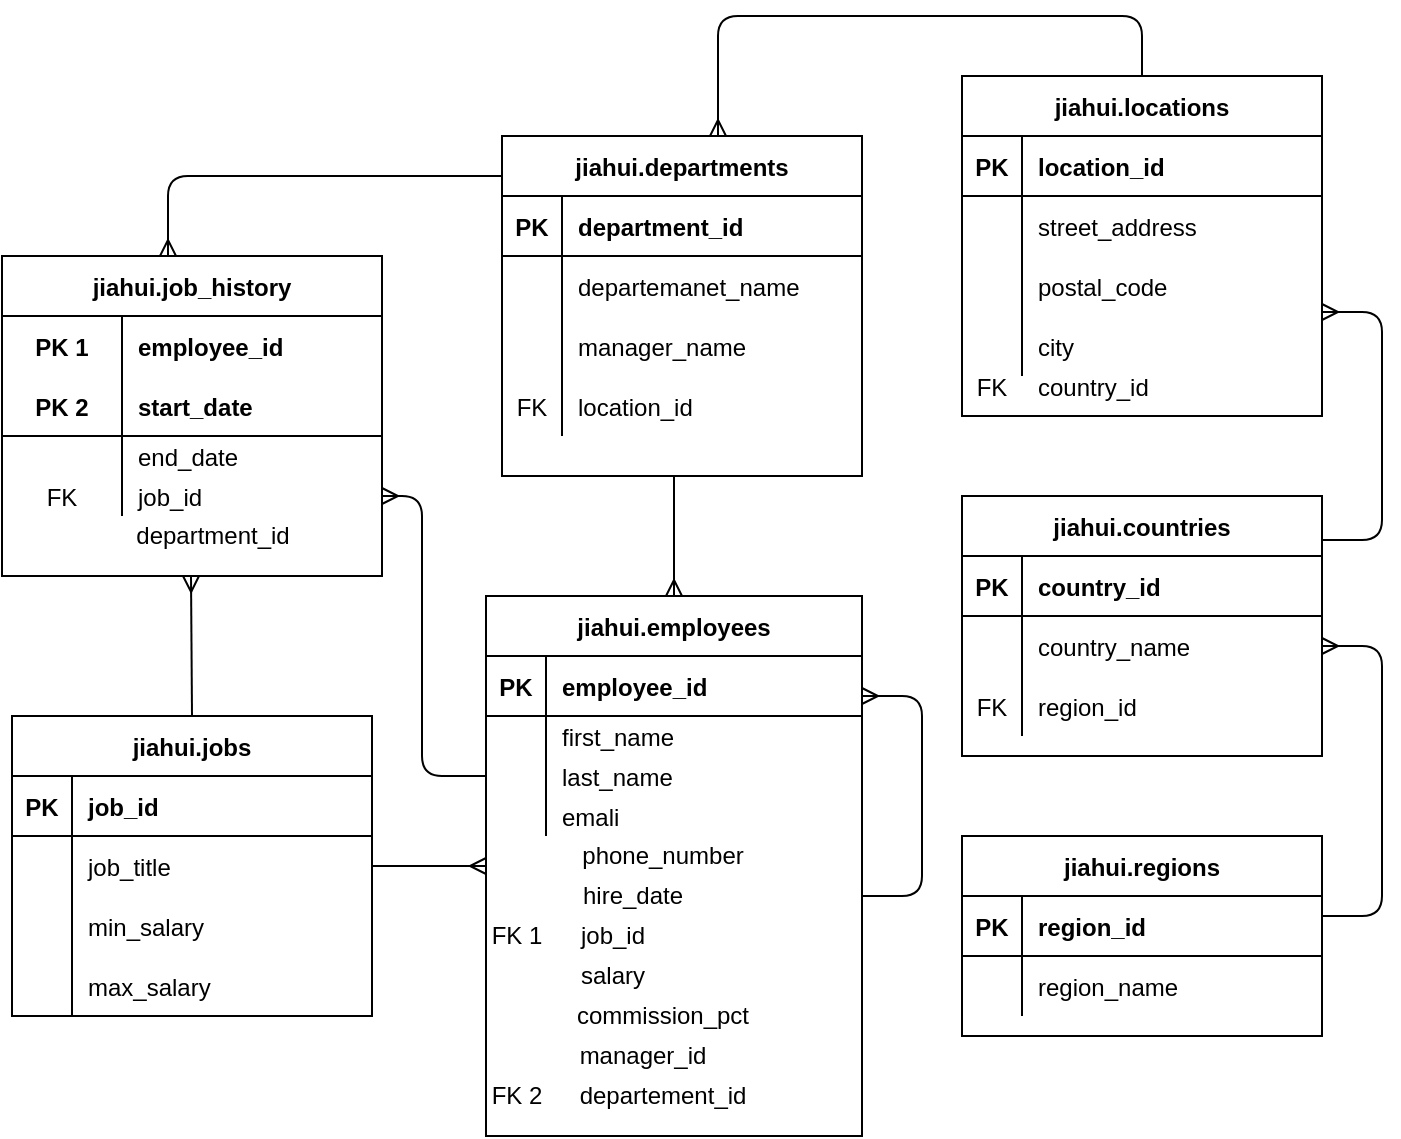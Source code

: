 <mxfile version="13.9.2" type="github">
  <diagram id="oKktQ7i2lsQa1mrW154o" name="Page-1">
    <mxGraphModel dx="782" dy="437" grid="1" gridSize="10" guides="1" tooltips="1" connect="1" arrows="1" fold="1" page="1" pageScale="1" pageWidth="827" pageHeight="1169" math="0" shadow="0">
      <root>
        <mxCell id="0" />
        <mxCell id="1" parent="0" />
        <mxCell id="AiLqDA74QCMFkK-5nruq-1" value="jiahui.regions" style="shape=table;startSize=30;container=1;collapsible=1;childLayout=tableLayout;fixedRows=1;rowLines=0;fontStyle=1;align=center;resizeLast=1;" parent="1" vertex="1">
          <mxGeometry x="548" y="580" width="180" height="100" as="geometry" />
        </mxCell>
        <mxCell id="AiLqDA74QCMFkK-5nruq-2" value="" style="shape=partialRectangle;collapsible=0;dropTarget=0;pointerEvents=0;fillColor=none;top=0;left=0;bottom=1;right=0;points=[[0,0.5],[1,0.5]];portConstraint=eastwest;" parent="AiLqDA74QCMFkK-5nruq-1" vertex="1">
          <mxGeometry y="30" width="180" height="30" as="geometry" />
        </mxCell>
        <mxCell id="AiLqDA74QCMFkK-5nruq-3" value="PK" style="shape=partialRectangle;connectable=0;fillColor=none;top=0;left=0;bottom=0;right=0;fontStyle=1;overflow=hidden;" parent="AiLqDA74QCMFkK-5nruq-2" vertex="1">
          <mxGeometry width="30" height="30" as="geometry" />
        </mxCell>
        <mxCell id="AiLqDA74QCMFkK-5nruq-4" value="region_id" style="shape=partialRectangle;connectable=0;fillColor=none;top=0;left=0;bottom=0;right=0;align=left;spacingLeft=6;fontStyle=1;overflow=hidden;" parent="AiLqDA74QCMFkK-5nruq-2" vertex="1">
          <mxGeometry x="30" width="150" height="30" as="geometry" />
        </mxCell>
        <mxCell id="AiLqDA74QCMFkK-5nruq-5" value="" style="shape=partialRectangle;collapsible=0;dropTarget=0;pointerEvents=0;fillColor=none;top=0;left=0;bottom=0;right=0;points=[[0,0.5],[1,0.5]];portConstraint=eastwest;" parent="AiLqDA74QCMFkK-5nruq-1" vertex="1">
          <mxGeometry y="60" width="180" height="30" as="geometry" />
        </mxCell>
        <mxCell id="AiLqDA74QCMFkK-5nruq-6" value="" style="shape=partialRectangle;connectable=0;fillColor=none;top=0;left=0;bottom=0;right=0;editable=1;overflow=hidden;" parent="AiLqDA74QCMFkK-5nruq-5" vertex="1">
          <mxGeometry width="30" height="30" as="geometry" />
        </mxCell>
        <mxCell id="AiLqDA74QCMFkK-5nruq-7" value="region_name" style="shape=partialRectangle;connectable=0;fillColor=none;top=0;left=0;bottom=0;right=0;align=left;spacingLeft=6;overflow=hidden;" parent="AiLqDA74QCMFkK-5nruq-5" vertex="1">
          <mxGeometry x="30" width="150" height="30" as="geometry" />
        </mxCell>
        <mxCell id="ExNAI3M1cGkK11rpZreg-1" value="jiahui.countries" style="shape=table;startSize=30;container=1;collapsible=1;childLayout=tableLayout;fixedRows=1;rowLines=0;fontStyle=1;align=center;resizeLast=1;strokeColor=#000000;" parent="1" vertex="1">
          <mxGeometry x="548" y="410" width="180" height="130" as="geometry" />
        </mxCell>
        <mxCell id="ExNAI3M1cGkK11rpZreg-2" value="" style="shape=partialRectangle;collapsible=0;dropTarget=0;pointerEvents=0;fillColor=none;top=0;left=0;bottom=1;right=0;points=[[0,0.5],[1,0.5]];portConstraint=eastwest;" parent="ExNAI3M1cGkK11rpZreg-1" vertex="1">
          <mxGeometry y="30" width="180" height="30" as="geometry" />
        </mxCell>
        <mxCell id="ExNAI3M1cGkK11rpZreg-3" value="PK" style="shape=partialRectangle;connectable=0;fillColor=none;top=0;left=0;bottom=0;right=0;fontStyle=1;overflow=hidden;" parent="ExNAI3M1cGkK11rpZreg-2" vertex="1">
          <mxGeometry width="30" height="30" as="geometry" />
        </mxCell>
        <mxCell id="ExNAI3M1cGkK11rpZreg-4" value="country_id" style="shape=partialRectangle;connectable=0;fillColor=none;top=0;left=0;bottom=0;right=0;align=left;spacingLeft=6;fontStyle=1;overflow=hidden;" parent="ExNAI3M1cGkK11rpZreg-2" vertex="1">
          <mxGeometry x="30" width="150" height="30" as="geometry" />
        </mxCell>
        <mxCell id="ExNAI3M1cGkK11rpZreg-5" value="" style="shape=partialRectangle;collapsible=0;dropTarget=0;pointerEvents=0;fillColor=none;top=0;left=0;bottom=0;right=0;points=[[0,0.5],[1,0.5]];portConstraint=eastwest;" parent="ExNAI3M1cGkK11rpZreg-1" vertex="1">
          <mxGeometry y="60" width="180" height="30" as="geometry" />
        </mxCell>
        <mxCell id="ExNAI3M1cGkK11rpZreg-6" value="" style="shape=partialRectangle;connectable=0;fillColor=none;top=0;left=0;bottom=0;right=0;editable=1;overflow=hidden;" parent="ExNAI3M1cGkK11rpZreg-5" vertex="1">
          <mxGeometry width="30" height="30" as="geometry" />
        </mxCell>
        <mxCell id="ExNAI3M1cGkK11rpZreg-7" value="country_name" style="shape=partialRectangle;connectable=0;fillColor=none;top=0;left=0;bottom=0;right=0;align=left;spacingLeft=6;overflow=hidden;" parent="ExNAI3M1cGkK11rpZreg-5" vertex="1">
          <mxGeometry x="30" width="150" height="30" as="geometry" />
        </mxCell>
        <mxCell id="ExNAI3M1cGkK11rpZreg-8" value="" style="shape=partialRectangle;collapsible=0;dropTarget=0;pointerEvents=0;fillColor=none;top=0;left=0;bottom=0;right=0;points=[[0,0.5],[1,0.5]];portConstraint=eastwest;" parent="ExNAI3M1cGkK11rpZreg-1" vertex="1">
          <mxGeometry y="90" width="180" height="30" as="geometry" />
        </mxCell>
        <mxCell id="ExNAI3M1cGkK11rpZreg-9" value="FK" style="shape=partialRectangle;connectable=0;fillColor=none;top=0;left=0;bottom=0;right=0;editable=1;overflow=hidden;" parent="ExNAI3M1cGkK11rpZreg-8" vertex="1">
          <mxGeometry width="30" height="30" as="geometry" />
        </mxCell>
        <mxCell id="ExNAI3M1cGkK11rpZreg-10" value="region_id" style="shape=partialRectangle;connectable=0;fillColor=none;top=0;left=0;bottom=0;right=0;align=left;spacingLeft=6;overflow=hidden;" parent="ExNAI3M1cGkK11rpZreg-8" vertex="1">
          <mxGeometry x="30" width="150" height="30" as="geometry" />
        </mxCell>
        <mxCell id="ExNAI3M1cGkK11rpZreg-14" value="" style="edgeStyle=entityRelationEdgeStyle;fontSize=12;html=1;endArrow=ERmany;" parent="1" target="ExNAI3M1cGkK11rpZreg-5" edge="1">
          <mxGeometry width="100" height="100" relative="1" as="geometry">
            <mxPoint x="728" y="620" as="sourcePoint" />
            <mxPoint x="828" y="520" as="targetPoint" />
          </mxGeometry>
        </mxCell>
        <mxCell id="ExNAI3M1cGkK11rpZreg-15" value="jiahui.job_history" style="shape=table;startSize=30;container=1;collapsible=1;childLayout=tableLayout;fixedRows=1;rowLines=0;fontStyle=1;align=center;resizeLast=1;" parent="1" vertex="1">
          <mxGeometry x="68" y="290" width="190" height="160" as="geometry" />
        </mxCell>
        <mxCell id="ExNAI3M1cGkK11rpZreg-16" value="" style="shape=partialRectangle;collapsible=0;dropTarget=0;pointerEvents=0;fillColor=none;top=0;left=0;bottom=0;right=0;points=[[0,0.5],[1,0.5]];portConstraint=eastwest;" parent="ExNAI3M1cGkK11rpZreg-15" vertex="1">
          <mxGeometry y="30" width="190" height="30" as="geometry" />
        </mxCell>
        <mxCell id="ExNAI3M1cGkK11rpZreg-17" value="PK 1" style="shape=partialRectangle;connectable=0;fillColor=none;top=0;left=0;bottom=0;right=0;fontStyle=1;overflow=hidden;" parent="ExNAI3M1cGkK11rpZreg-16" vertex="1">
          <mxGeometry width="60" height="30" as="geometry" />
        </mxCell>
        <mxCell id="ExNAI3M1cGkK11rpZreg-18" value="employee_id" style="shape=partialRectangle;connectable=0;fillColor=none;top=0;left=0;bottom=0;right=0;align=left;spacingLeft=6;fontStyle=1;overflow=hidden;" parent="ExNAI3M1cGkK11rpZreg-16" vertex="1">
          <mxGeometry x="60" width="130" height="30" as="geometry" />
        </mxCell>
        <mxCell id="ExNAI3M1cGkK11rpZreg-19" value="" style="shape=partialRectangle;collapsible=0;dropTarget=0;pointerEvents=0;fillColor=none;top=0;left=0;bottom=1;right=0;points=[[0,0.5],[1,0.5]];portConstraint=eastwest;" parent="ExNAI3M1cGkK11rpZreg-15" vertex="1">
          <mxGeometry y="60" width="190" height="30" as="geometry" />
        </mxCell>
        <mxCell id="ExNAI3M1cGkK11rpZreg-20" value="PK 2" style="shape=partialRectangle;connectable=0;fillColor=none;top=0;left=0;bottom=0;right=0;fontStyle=1;overflow=hidden;" parent="ExNAI3M1cGkK11rpZreg-19" vertex="1">
          <mxGeometry width="60" height="30" as="geometry" />
        </mxCell>
        <mxCell id="ExNAI3M1cGkK11rpZreg-21" value="start_date" style="shape=partialRectangle;connectable=0;fillColor=none;top=0;left=0;bottom=0;right=0;align=left;spacingLeft=6;fontStyle=1;overflow=hidden;" parent="ExNAI3M1cGkK11rpZreg-19" vertex="1">
          <mxGeometry x="60" width="130" height="30" as="geometry" />
        </mxCell>
        <mxCell id="ExNAI3M1cGkK11rpZreg-22" value="" style="shape=partialRectangle;collapsible=0;dropTarget=0;pointerEvents=0;fillColor=none;top=0;left=0;bottom=0;right=0;points=[[0,0.5],[1,0.5]];portConstraint=eastwest;" parent="ExNAI3M1cGkK11rpZreg-15" vertex="1">
          <mxGeometry y="90" width="190" height="20" as="geometry" />
        </mxCell>
        <mxCell id="ExNAI3M1cGkK11rpZreg-23" value="" style="shape=partialRectangle;connectable=0;fillColor=none;top=0;left=0;bottom=0;right=0;editable=1;overflow=hidden;" parent="ExNAI3M1cGkK11rpZreg-22" vertex="1">
          <mxGeometry width="60" height="20" as="geometry" />
        </mxCell>
        <mxCell id="ExNAI3M1cGkK11rpZreg-24" value="end_date" style="shape=partialRectangle;connectable=0;fillColor=none;top=0;left=0;bottom=0;right=0;align=left;spacingLeft=6;overflow=hidden;" parent="ExNAI3M1cGkK11rpZreg-22" vertex="1">
          <mxGeometry x="60" width="130" height="20" as="geometry" />
        </mxCell>
        <mxCell id="ExNAI3M1cGkK11rpZreg-25" value="" style="shape=partialRectangle;collapsible=0;dropTarget=0;pointerEvents=0;fillColor=none;top=0;left=0;bottom=0;right=0;points=[[0,0.5],[1,0.5]];portConstraint=eastwest;" parent="ExNAI3M1cGkK11rpZreg-15" vertex="1">
          <mxGeometry y="110" width="190" height="20" as="geometry" />
        </mxCell>
        <mxCell id="ExNAI3M1cGkK11rpZreg-26" value="FK" style="shape=partialRectangle;connectable=0;fillColor=none;top=0;left=0;bottom=0;right=0;editable=1;overflow=hidden;" parent="ExNAI3M1cGkK11rpZreg-25" vertex="1">
          <mxGeometry width="60" height="20" as="geometry" />
        </mxCell>
        <mxCell id="ExNAI3M1cGkK11rpZreg-27" value="job_id" style="shape=partialRectangle;connectable=0;fillColor=none;top=0;left=0;bottom=0;right=0;align=left;spacingLeft=6;overflow=hidden;" parent="ExNAI3M1cGkK11rpZreg-25" vertex="1">
          <mxGeometry x="60" width="130" height="20" as="geometry" />
        </mxCell>
        <mxCell id="ExNAI3M1cGkK11rpZreg-29" value="department_id" style="text;html=1;align=center;verticalAlign=middle;resizable=0;points=[];autosize=1;" parent="1" vertex="1">
          <mxGeometry x="128" y="420" width="90" height="20" as="geometry" />
        </mxCell>
        <mxCell id="ExNAI3M1cGkK11rpZreg-30" value="jiahui.jobs" style="shape=table;startSize=30;container=1;collapsible=1;childLayout=tableLayout;fixedRows=1;rowLines=0;fontStyle=1;align=center;resizeLast=1;" parent="1" vertex="1">
          <mxGeometry x="73" y="520" width="180" height="150" as="geometry" />
        </mxCell>
        <mxCell id="ExNAI3M1cGkK11rpZreg-31" value="" style="shape=partialRectangle;collapsible=0;dropTarget=0;pointerEvents=0;fillColor=none;top=0;left=0;bottom=1;right=0;points=[[0,0.5],[1,0.5]];portConstraint=eastwest;" parent="ExNAI3M1cGkK11rpZreg-30" vertex="1">
          <mxGeometry y="30" width="180" height="30" as="geometry" />
        </mxCell>
        <mxCell id="ExNAI3M1cGkK11rpZreg-32" value="PK" style="shape=partialRectangle;connectable=0;fillColor=none;top=0;left=0;bottom=0;right=0;fontStyle=1;overflow=hidden;" parent="ExNAI3M1cGkK11rpZreg-31" vertex="1">
          <mxGeometry width="30" height="30" as="geometry" />
        </mxCell>
        <mxCell id="ExNAI3M1cGkK11rpZreg-33" value="job_id" style="shape=partialRectangle;connectable=0;fillColor=none;top=0;left=0;bottom=0;right=0;align=left;spacingLeft=6;fontStyle=1;overflow=hidden;" parent="ExNAI3M1cGkK11rpZreg-31" vertex="1">
          <mxGeometry x="30" width="150" height="30" as="geometry" />
        </mxCell>
        <mxCell id="ExNAI3M1cGkK11rpZreg-34" value="" style="shape=partialRectangle;collapsible=0;dropTarget=0;pointerEvents=0;fillColor=none;top=0;left=0;bottom=0;right=0;points=[[0,0.5],[1,0.5]];portConstraint=eastwest;" parent="ExNAI3M1cGkK11rpZreg-30" vertex="1">
          <mxGeometry y="60" width="180" height="30" as="geometry" />
        </mxCell>
        <mxCell id="ExNAI3M1cGkK11rpZreg-35" value="" style="shape=partialRectangle;connectable=0;fillColor=none;top=0;left=0;bottom=0;right=0;editable=1;overflow=hidden;" parent="ExNAI3M1cGkK11rpZreg-34" vertex="1">
          <mxGeometry width="30" height="30" as="geometry" />
        </mxCell>
        <mxCell id="ExNAI3M1cGkK11rpZreg-36" value="job_title" style="shape=partialRectangle;connectable=0;fillColor=none;top=0;left=0;bottom=0;right=0;align=left;spacingLeft=6;overflow=hidden;" parent="ExNAI3M1cGkK11rpZreg-34" vertex="1">
          <mxGeometry x="30" width="150" height="30" as="geometry" />
        </mxCell>
        <mxCell id="ExNAI3M1cGkK11rpZreg-37" value="" style="shape=partialRectangle;collapsible=0;dropTarget=0;pointerEvents=0;fillColor=none;top=0;left=0;bottom=0;right=0;points=[[0,0.5],[1,0.5]];portConstraint=eastwest;" parent="ExNAI3M1cGkK11rpZreg-30" vertex="1">
          <mxGeometry y="90" width="180" height="30" as="geometry" />
        </mxCell>
        <mxCell id="ExNAI3M1cGkK11rpZreg-38" value="" style="shape=partialRectangle;connectable=0;fillColor=none;top=0;left=0;bottom=0;right=0;editable=1;overflow=hidden;" parent="ExNAI3M1cGkK11rpZreg-37" vertex="1">
          <mxGeometry width="30" height="30" as="geometry" />
        </mxCell>
        <mxCell id="ExNAI3M1cGkK11rpZreg-39" value="min_salary" style="shape=partialRectangle;connectable=0;fillColor=none;top=0;left=0;bottom=0;right=0;align=left;spacingLeft=6;overflow=hidden;" parent="ExNAI3M1cGkK11rpZreg-37" vertex="1">
          <mxGeometry x="30" width="150" height="30" as="geometry" />
        </mxCell>
        <mxCell id="ExNAI3M1cGkK11rpZreg-40" value="" style="shape=partialRectangle;collapsible=0;dropTarget=0;pointerEvents=0;fillColor=none;top=0;left=0;bottom=0;right=0;points=[[0,0.5],[1,0.5]];portConstraint=eastwest;" parent="ExNAI3M1cGkK11rpZreg-30" vertex="1">
          <mxGeometry y="120" width="180" height="30" as="geometry" />
        </mxCell>
        <mxCell id="ExNAI3M1cGkK11rpZreg-41" value="" style="shape=partialRectangle;connectable=0;fillColor=none;top=0;left=0;bottom=0;right=0;editable=1;overflow=hidden;" parent="ExNAI3M1cGkK11rpZreg-40" vertex="1">
          <mxGeometry width="30" height="30" as="geometry" />
        </mxCell>
        <mxCell id="ExNAI3M1cGkK11rpZreg-42" value="max_salary" style="shape=partialRectangle;connectable=0;fillColor=none;top=0;left=0;bottom=0;right=0;align=left;spacingLeft=6;overflow=hidden;" parent="ExNAI3M1cGkK11rpZreg-40" vertex="1">
          <mxGeometry x="30" width="150" height="30" as="geometry" />
        </mxCell>
        <mxCell id="ExNAI3M1cGkK11rpZreg-48" value="jiahui.departments" style="shape=table;startSize=30;container=1;collapsible=1;childLayout=tableLayout;fixedRows=1;rowLines=0;fontStyle=1;align=center;resizeLast=1;strokeColor=#000000;" parent="1" vertex="1">
          <mxGeometry x="318" y="230" width="180" height="170" as="geometry" />
        </mxCell>
        <mxCell id="ExNAI3M1cGkK11rpZreg-49" value="" style="shape=partialRectangle;collapsible=0;dropTarget=0;pointerEvents=0;fillColor=none;top=0;left=0;bottom=1;right=0;points=[[0,0.5],[1,0.5]];portConstraint=eastwest;" parent="ExNAI3M1cGkK11rpZreg-48" vertex="1">
          <mxGeometry y="30" width="180" height="30" as="geometry" />
        </mxCell>
        <mxCell id="ExNAI3M1cGkK11rpZreg-50" value="PK" style="shape=partialRectangle;connectable=0;fillColor=none;top=0;left=0;bottom=0;right=0;fontStyle=1;overflow=hidden;" parent="ExNAI3M1cGkK11rpZreg-49" vertex="1">
          <mxGeometry width="30" height="30" as="geometry" />
        </mxCell>
        <mxCell id="ExNAI3M1cGkK11rpZreg-51" value="department_id" style="shape=partialRectangle;connectable=0;fillColor=none;top=0;left=0;bottom=0;right=0;align=left;spacingLeft=6;fontStyle=1;overflow=hidden;" parent="ExNAI3M1cGkK11rpZreg-49" vertex="1">
          <mxGeometry x="30" width="150" height="30" as="geometry" />
        </mxCell>
        <mxCell id="ExNAI3M1cGkK11rpZreg-52" value="" style="shape=partialRectangle;collapsible=0;dropTarget=0;pointerEvents=0;fillColor=none;top=0;left=0;bottom=0;right=0;points=[[0,0.5],[1,0.5]];portConstraint=eastwest;" parent="ExNAI3M1cGkK11rpZreg-48" vertex="1">
          <mxGeometry y="60" width="180" height="30" as="geometry" />
        </mxCell>
        <mxCell id="ExNAI3M1cGkK11rpZreg-53" value="" style="shape=partialRectangle;connectable=0;fillColor=none;top=0;left=0;bottom=0;right=0;editable=1;overflow=hidden;" parent="ExNAI3M1cGkK11rpZreg-52" vertex="1">
          <mxGeometry width="30" height="30" as="geometry" />
        </mxCell>
        <mxCell id="ExNAI3M1cGkK11rpZreg-54" value="departemanet_name" style="shape=partialRectangle;connectable=0;fillColor=none;top=0;left=0;bottom=0;right=0;align=left;spacingLeft=6;overflow=hidden;" parent="ExNAI3M1cGkK11rpZreg-52" vertex="1">
          <mxGeometry x="30" width="150" height="30" as="geometry" />
        </mxCell>
        <mxCell id="ExNAI3M1cGkK11rpZreg-55" value="" style="shape=partialRectangle;collapsible=0;dropTarget=0;pointerEvents=0;fillColor=none;top=0;left=0;bottom=0;right=0;points=[[0,0.5],[1,0.5]];portConstraint=eastwest;" parent="ExNAI3M1cGkK11rpZreg-48" vertex="1">
          <mxGeometry y="90" width="180" height="30" as="geometry" />
        </mxCell>
        <mxCell id="ExNAI3M1cGkK11rpZreg-56" value="" style="shape=partialRectangle;connectable=0;fillColor=none;top=0;left=0;bottom=0;right=0;editable=1;overflow=hidden;" parent="ExNAI3M1cGkK11rpZreg-55" vertex="1">
          <mxGeometry width="30" height="30" as="geometry" />
        </mxCell>
        <mxCell id="ExNAI3M1cGkK11rpZreg-57" value="manager_name" style="shape=partialRectangle;connectable=0;fillColor=none;top=0;left=0;bottom=0;right=0;align=left;spacingLeft=6;overflow=hidden;" parent="ExNAI3M1cGkK11rpZreg-55" vertex="1">
          <mxGeometry x="30" width="150" height="30" as="geometry" />
        </mxCell>
        <mxCell id="ExNAI3M1cGkK11rpZreg-58" value="" style="shape=partialRectangle;collapsible=0;dropTarget=0;pointerEvents=0;fillColor=none;top=0;left=0;bottom=0;right=0;points=[[0,0.5],[1,0.5]];portConstraint=eastwest;" parent="ExNAI3M1cGkK11rpZreg-48" vertex="1">
          <mxGeometry y="120" width="180" height="30" as="geometry" />
        </mxCell>
        <mxCell id="ExNAI3M1cGkK11rpZreg-59" value="FK" style="shape=partialRectangle;connectable=0;fillColor=none;top=0;left=0;bottom=0;right=0;editable=1;overflow=hidden;" parent="ExNAI3M1cGkK11rpZreg-58" vertex="1">
          <mxGeometry width="30" height="30" as="geometry" />
        </mxCell>
        <mxCell id="ExNAI3M1cGkK11rpZreg-60" value="location_id" style="shape=partialRectangle;connectable=0;fillColor=none;top=0;left=0;bottom=0;right=0;align=left;spacingLeft=6;overflow=hidden;" parent="ExNAI3M1cGkK11rpZreg-58" vertex="1">
          <mxGeometry x="30" width="150" height="30" as="geometry" />
        </mxCell>
        <mxCell id="ExNAI3M1cGkK11rpZreg-64" value="" style="fontSize=12;html=1;endArrow=ERmany;exitX=0.5;exitY=0;exitDx=0;exitDy=0;" parent="1" source="ExNAI3M1cGkK11rpZreg-30" edge="1">
          <mxGeometry width="100" height="100" relative="1" as="geometry">
            <mxPoint x="163" y="480" as="sourcePoint" />
            <mxPoint x="162.5" y="450" as="targetPoint" />
          </mxGeometry>
        </mxCell>
        <mxCell id="ExNAI3M1cGkK11rpZreg-66" value="jiahui.employees" style="shape=table;startSize=30;container=1;collapsible=1;childLayout=tableLayout;fixedRows=1;rowLines=0;fontStyle=1;align=center;resizeLast=1;strokeColor=#000000;" parent="1" vertex="1">
          <mxGeometry x="310" y="460" width="188" height="270" as="geometry">
            <mxRectangle x="350" y="460" width="130" height="30" as="alternateBounds" />
          </mxGeometry>
        </mxCell>
        <mxCell id="ExNAI3M1cGkK11rpZreg-67" value="" style="shape=partialRectangle;collapsible=0;dropTarget=0;pointerEvents=0;fillColor=none;top=0;left=0;bottom=1;right=0;points=[[0,0.5],[1,0.5]];portConstraint=eastwest;" parent="ExNAI3M1cGkK11rpZreg-66" vertex="1">
          <mxGeometry y="30" width="188" height="30" as="geometry" />
        </mxCell>
        <mxCell id="ExNAI3M1cGkK11rpZreg-68" value="PK" style="shape=partialRectangle;connectable=0;fillColor=none;top=0;left=0;bottom=0;right=0;fontStyle=1;overflow=hidden;" parent="ExNAI3M1cGkK11rpZreg-67" vertex="1">
          <mxGeometry width="30" height="30" as="geometry" />
        </mxCell>
        <mxCell id="ExNAI3M1cGkK11rpZreg-69" value="employee_id" style="shape=partialRectangle;connectable=0;fillColor=none;top=0;left=0;bottom=0;right=0;align=left;spacingLeft=6;fontStyle=1;overflow=hidden;fontFamily=Helvetica;" parent="ExNAI3M1cGkK11rpZreg-67" vertex="1">
          <mxGeometry x="30" width="158" height="30" as="geometry" />
        </mxCell>
        <mxCell id="ExNAI3M1cGkK11rpZreg-70" value="" style="shape=partialRectangle;collapsible=0;dropTarget=0;pointerEvents=0;fillColor=none;top=0;left=0;bottom=0;right=0;points=[[0,0.5],[1,0.5]];portConstraint=eastwest;" parent="ExNAI3M1cGkK11rpZreg-66" vertex="1">
          <mxGeometry y="60" width="188" height="20" as="geometry" />
        </mxCell>
        <mxCell id="ExNAI3M1cGkK11rpZreg-71" value="" style="shape=partialRectangle;connectable=0;fillColor=none;top=0;left=0;bottom=0;right=0;editable=1;overflow=hidden;" parent="ExNAI3M1cGkK11rpZreg-70" vertex="1">
          <mxGeometry width="30" height="20" as="geometry" />
        </mxCell>
        <mxCell id="ExNAI3M1cGkK11rpZreg-72" value="first_name" style="shape=partialRectangle;connectable=0;fillColor=none;top=0;left=0;bottom=0;right=0;align=left;spacingLeft=6;overflow=hidden;" parent="ExNAI3M1cGkK11rpZreg-70" vertex="1">
          <mxGeometry x="30" width="158" height="20" as="geometry" />
        </mxCell>
        <mxCell id="ExNAI3M1cGkK11rpZreg-73" value="" style="shape=partialRectangle;collapsible=0;dropTarget=0;pointerEvents=0;fillColor=none;top=0;left=0;bottom=0;right=0;points=[[0,0.5],[1,0.5]];portConstraint=eastwest;" parent="ExNAI3M1cGkK11rpZreg-66" vertex="1">
          <mxGeometry y="80" width="188" height="20" as="geometry" />
        </mxCell>
        <mxCell id="ExNAI3M1cGkK11rpZreg-74" value="" style="shape=partialRectangle;connectable=0;fillColor=none;top=0;left=0;bottom=0;right=0;editable=1;overflow=hidden;" parent="ExNAI3M1cGkK11rpZreg-73" vertex="1">
          <mxGeometry width="30" height="20" as="geometry" />
        </mxCell>
        <mxCell id="ExNAI3M1cGkK11rpZreg-75" value="last_name" style="shape=partialRectangle;connectable=0;fillColor=none;top=0;left=0;bottom=0;right=0;align=left;spacingLeft=6;overflow=hidden;" parent="ExNAI3M1cGkK11rpZreg-73" vertex="1">
          <mxGeometry x="30" width="158" height="20" as="geometry" />
        </mxCell>
        <mxCell id="ExNAI3M1cGkK11rpZreg-76" value="" style="shape=partialRectangle;collapsible=0;dropTarget=0;pointerEvents=0;fillColor=none;top=0;left=0;bottom=0;right=0;points=[[0,0.5],[1,0.5]];portConstraint=eastwest;" parent="ExNAI3M1cGkK11rpZreg-66" vertex="1">
          <mxGeometry y="100" width="188" height="20" as="geometry" />
        </mxCell>
        <mxCell id="ExNAI3M1cGkK11rpZreg-77" value="" style="shape=partialRectangle;connectable=0;fillColor=none;top=0;left=0;bottom=0;right=0;editable=1;overflow=hidden;" parent="ExNAI3M1cGkK11rpZreg-76" vertex="1">
          <mxGeometry width="30" height="20" as="geometry" />
        </mxCell>
        <mxCell id="ExNAI3M1cGkK11rpZreg-78" value="emali" style="shape=partialRectangle;connectable=0;fillColor=none;top=0;left=0;bottom=0;right=0;align=left;spacingLeft=6;overflow=hidden;" parent="ExNAI3M1cGkK11rpZreg-76" vertex="1">
          <mxGeometry x="30" width="158" height="20" as="geometry" />
        </mxCell>
        <mxCell id="ExNAI3M1cGkK11rpZreg-93" value="phone_number" style="text;html=1;align=center;verticalAlign=middle;resizable=0;points=[];autosize=1;fontFamily=Helvetica;fontColor=#000000;" parent="1" vertex="1">
          <mxGeometry x="348" y="580" width="100" height="20" as="geometry" />
        </mxCell>
        <mxCell id="ExNAI3M1cGkK11rpZreg-95" value="hire_date" style="text;html=1;align=center;verticalAlign=middle;resizable=0;points=[];autosize=1;fontFamily=Helvetica;fontColor=#000000;" parent="1" vertex="1">
          <mxGeometry x="348" y="600" width="70" height="20" as="geometry" />
        </mxCell>
        <mxCell id="ExNAI3M1cGkK11rpZreg-96" value="job_id" style="text;html=1;align=center;verticalAlign=middle;resizable=0;points=[];autosize=1;fontFamily=Helvetica;fontColor=#000000;" parent="1" vertex="1">
          <mxGeometry x="348" y="620" width="50" height="20" as="geometry" />
        </mxCell>
        <mxCell id="ExNAI3M1cGkK11rpZreg-97" value="salary" style="text;html=1;align=center;verticalAlign=middle;resizable=0;points=[];autosize=1;fontFamily=Helvetica;fontColor=#000000;" parent="1" vertex="1">
          <mxGeometry x="348" y="640" width="50" height="20" as="geometry" />
        </mxCell>
        <mxCell id="ExNAI3M1cGkK11rpZreg-98" value="commission_pct" style="text;html=1;align=center;verticalAlign=middle;resizable=0;points=[];autosize=1;fontFamily=Helvetica;fontColor=#000000;" parent="1" vertex="1">
          <mxGeometry x="348" y="660" width="100" height="20" as="geometry" />
        </mxCell>
        <mxCell id="ExNAI3M1cGkK11rpZreg-99" value="manager_id" style="text;html=1;align=center;verticalAlign=middle;resizable=0;points=[];autosize=1;fontFamily=Helvetica;fontColor=#000000;" parent="1" vertex="1">
          <mxGeometry x="348" y="680" width="80" height="20" as="geometry" />
        </mxCell>
        <mxCell id="ExNAI3M1cGkK11rpZreg-100" value="departement_id" style="text;html=1;align=center;verticalAlign=middle;resizable=0;points=[];autosize=1;fontFamily=Helvetica;fontColor=#000000;" parent="1" vertex="1">
          <mxGeometry x="348" y="700" width="100" height="20" as="geometry" />
        </mxCell>
        <mxCell id="ExNAI3M1cGkK11rpZreg-108" value="jiahui.locations" style="shape=table;startSize=30;container=1;collapsible=1;childLayout=tableLayout;fixedRows=1;rowLines=0;fontStyle=1;align=center;resizeLast=1;strokeColor=#000000;fontFamily=Helvetica;fontColor=#000000;" parent="1" vertex="1">
          <mxGeometry x="548" y="200" width="180" height="170" as="geometry" />
        </mxCell>
        <mxCell id="ExNAI3M1cGkK11rpZreg-109" value="" style="shape=partialRectangle;collapsible=0;dropTarget=0;pointerEvents=0;fillColor=none;top=0;left=0;bottom=1;right=0;points=[[0,0.5],[1,0.5]];portConstraint=eastwest;" parent="ExNAI3M1cGkK11rpZreg-108" vertex="1">
          <mxGeometry y="30" width="180" height="30" as="geometry" />
        </mxCell>
        <mxCell id="ExNAI3M1cGkK11rpZreg-110" value="PK" style="shape=partialRectangle;connectable=0;fillColor=none;top=0;left=0;bottom=0;right=0;fontStyle=1;overflow=hidden;" parent="ExNAI3M1cGkK11rpZreg-109" vertex="1">
          <mxGeometry width="30" height="30" as="geometry" />
        </mxCell>
        <mxCell id="ExNAI3M1cGkK11rpZreg-111" value="location_id" style="shape=partialRectangle;connectable=0;fillColor=none;top=0;left=0;bottom=0;right=0;align=left;spacingLeft=6;fontStyle=1;overflow=hidden;" parent="ExNAI3M1cGkK11rpZreg-109" vertex="1">
          <mxGeometry x="30" width="150" height="30" as="geometry" />
        </mxCell>
        <mxCell id="ExNAI3M1cGkK11rpZreg-112" value="" style="shape=partialRectangle;collapsible=0;dropTarget=0;pointerEvents=0;fillColor=none;top=0;left=0;bottom=0;right=0;points=[[0,0.5],[1,0.5]];portConstraint=eastwest;" parent="ExNAI3M1cGkK11rpZreg-108" vertex="1">
          <mxGeometry y="60" width="180" height="30" as="geometry" />
        </mxCell>
        <mxCell id="ExNAI3M1cGkK11rpZreg-113" value="" style="shape=partialRectangle;connectable=0;fillColor=none;top=0;left=0;bottom=0;right=0;editable=1;overflow=hidden;" parent="ExNAI3M1cGkK11rpZreg-112" vertex="1">
          <mxGeometry width="30" height="30" as="geometry" />
        </mxCell>
        <mxCell id="ExNAI3M1cGkK11rpZreg-114" value="street_address" style="shape=partialRectangle;connectable=0;fillColor=none;top=0;left=0;bottom=0;right=0;align=left;spacingLeft=6;overflow=hidden;" parent="ExNAI3M1cGkK11rpZreg-112" vertex="1">
          <mxGeometry x="30" width="150" height="30" as="geometry" />
        </mxCell>
        <mxCell id="ExNAI3M1cGkK11rpZreg-115" value="" style="shape=partialRectangle;collapsible=0;dropTarget=0;pointerEvents=0;fillColor=none;top=0;left=0;bottom=0;right=0;points=[[0,0.5],[1,0.5]];portConstraint=eastwest;" parent="ExNAI3M1cGkK11rpZreg-108" vertex="1">
          <mxGeometry y="90" width="180" height="30" as="geometry" />
        </mxCell>
        <mxCell id="ExNAI3M1cGkK11rpZreg-116" value="" style="shape=partialRectangle;connectable=0;fillColor=none;top=0;left=0;bottom=0;right=0;editable=1;overflow=hidden;" parent="ExNAI3M1cGkK11rpZreg-115" vertex="1">
          <mxGeometry width="30" height="30" as="geometry" />
        </mxCell>
        <mxCell id="ExNAI3M1cGkK11rpZreg-117" value="postal_code" style="shape=partialRectangle;connectable=0;fillColor=none;top=0;left=0;bottom=0;right=0;align=left;spacingLeft=6;overflow=hidden;" parent="ExNAI3M1cGkK11rpZreg-115" vertex="1">
          <mxGeometry x="30" width="150" height="30" as="geometry" />
        </mxCell>
        <mxCell id="ExNAI3M1cGkK11rpZreg-118" value="" style="shape=partialRectangle;collapsible=0;dropTarget=0;pointerEvents=0;fillColor=none;top=0;left=0;bottom=0;right=0;points=[[0,0.5],[1,0.5]];portConstraint=eastwest;" parent="ExNAI3M1cGkK11rpZreg-108" vertex="1">
          <mxGeometry y="120" width="180" height="30" as="geometry" />
        </mxCell>
        <mxCell id="ExNAI3M1cGkK11rpZreg-119" value="" style="shape=partialRectangle;connectable=0;fillColor=none;top=0;left=0;bottom=0;right=0;editable=1;overflow=hidden;" parent="ExNAI3M1cGkK11rpZreg-118" vertex="1">
          <mxGeometry width="30" height="30" as="geometry" />
        </mxCell>
        <mxCell id="ExNAI3M1cGkK11rpZreg-120" value="city" style="shape=partialRectangle;connectable=0;fillColor=none;top=0;left=0;bottom=0;right=0;align=left;spacingLeft=6;overflow=hidden;" parent="ExNAI3M1cGkK11rpZreg-118" vertex="1">
          <mxGeometry x="30" width="150" height="30" as="geometry" />
        </mxCell>
        <mxCell id="ExNAI3M1cGkK11rpZreg-121" value="" style="shape=partialRectangle;collapsible=0;dropTarget=0;pointerEvents=0;fillColor=none;top=0;left=0;bottom=0;right=0;points=[[0,0.5],[1,0.5]];portConstraint=eastwest;" parent="1" vertex="1">
          <mxGeometry x="548" y="340" width="180" height="30" as="geometry" />
        </mxCell>
        <mxCell id="ExNAI3M1cGkK11rpZreg-122" value="FK" style="shape=partialRectangle;connectable=0;fillColor=none;top=0;left=0;bottom=0;right=0;editable=1;overflow=hidden;" parent="ExNAI3M1cGkK11rpZreg-121" vertex="1">
          <mxGeometry width="30" height="30" as="geometry" />
        </mxCell>
        <mxCell id="ExNAI3M1cGkK11rpZreg-123" value="country_id" style="shape=partialRectangle;connectable=0;fillColor=none;top=0;left=0;bottom=0;right=0;align=left;spacingLeft=6;overflow=hidden;" parent="ExNAI3M1cGkK11rpZreg-121" vertex="1">
          <mxGeometry x="30" width="150" height="30" as="geometry" />
        </mxCell>
        <mxCell id="ExNAI3M1cGkK11rpZreg-125" value="" style="edgeStyle=orthogonalEdgeStyle;fontSize=12;html=1;endArrow=ERmany;elbow=vertical;" parent="1" edge="1">
          <mxGeometry width="100" height="100" relative="1" as="geometry">
            <mxPoint x="728" y="432" as="sourcePoint" />
            <mxPoint x="728" y="318" as="targetPoint" />
            <Array as="points">
              <mxPoint x="758" y="432" />
              <mxPoint x="758" y="318" />
            </Array>
          </mxGeometry>
        </mxCell>
        <mxCell id="ExNAI3M1cGkK11rpZreg-126" value="" style="fontSize=12;html=1;endArrow=ERmany;entryX=0.5;entryY=0;entryDx=0;entryDy=0;" parent="1" target="ExNAI3M1cGkK11rpZreg-66" edge="1">
          <mxGeometry width="100" height="100" relative="1" as="geometry">
            <mxPoint x="404" y="400" as="sourcePoint" />
            <mxPoint x="453" y="450" as="targetPoint" />
            <Array as="points" />
          </mxGeometry>
        </mxCell>
        <mxCell id="ExNAI3M1cGkK11rpZreg-128" value="" style="fontSize=12;html=1;endArrow=ERmany;entryX=0;entryY=0.5;entryDx=0;entryDy=0;exitX=1;exitY=0.5;exitDx=0;exitDy=0;" parent="1" source="ExNAI3M1cGkK11rpZreg-34" target="ExNAI3M1cGkK11rpZreg-66" edge="1">
          <mxGeometry width="100" height="100" relative="1" as="geometry">
            <mxPoint x="253" y="600" as="sourcePoint" />
            <mxPoint x="353" y="500" as="targetPoint" />
          </mxGeometry>
        </mxCell>
        <mxCell id="ExNAI3M1cGkK11rpZreg-129" value="" style="edgeStyle=elbowEdgeStyle;fontSize=12;html=1;endArrow=ERmany;elbow=vertical;" parent="1" source="ExNAI3M1cGkK11rpZreg-108" edge="1">
          <mxGeometry width="100" height="100" relative="1" as="geometry">
            <mxPoint x="625" y="195" as="sourcePoint" />
            <mxPoint x="426" y="230" as="targetPoint" />
            <Array as="points">
              <mxPoint x="488" y="170" />
              <mxPoint x="518" y="150" />
            </Array>
          </mxGeometry>
        </mxCell>
        <mxCell id="ExNAI3M1cGkK11rpZreg-131" value="" style="edgeStyle=elbowEdgeStyle;fontSize=12;html=1;endArrow=ERmany;exitX=0;exitY=0.5;exitDx=0;exitDy=0;entryX=1;entryY=0.5;entryDx=0;entryDy=0;" parent="1" source="ExNAI3M1cGkK11rpZreg-73" target="ExNAI3M1cGkK11rpZreg-25" edge="1">
          <mxGeometry width="100" height="100" relative="1" as="geometry">
            <mxPoint x="338" y="450" as="sourcePoint" />
            <mxPoint x="260" y="370" as="targetPoint" />
            <Array as="points">
              <mxPoint x="278" y="410" />
            </Array>
          </mxGeometry>
        </mxCell>
        <mxCell id="ExNAI3M1cGkK11rpZreg-132" value="" style="edgeStyle=elbowEdgeStyle;fontSize=12;html=1;endArrow=ERmany;elbow=vertical;" parent="1" edge="1">
          <mxGeometry width="100" height="100" relative="1" as="geometry">
            <mxPoint x="318" y="250" as="sourcePoint" />
            <mxPoint x="151" y="290" as="targetPoint" />
            <Array as="points">
              <mxPoint x="231" y="250" />
              <mxPoint x="243" y="210" />
            </Array>
          </mxGeometry>
        </mxCell>
        <mxCell id="ExNAI3M1cGkK11rpZreg-133" value="" style="edgeStyle=orthogonalEdgeStyle;fontSize=12;html=1;endArrow=ERmany;" parent="1" edge="1">
          <mxGeometry width="100" height="100" relative="1" as="geometry">
            <mxPoint x="498" y="610" as="sourcePoint" />
            <mxPoint x="498" y="510" as="targetPoint" />
            <Array as="points">
              <mxPoint x="528" y="610" />
              <mxPoint x="528" y="510" />
              <mxPoint x="498" y="510" />
            </Array>
          </mxGeometry>
        </mxCell>
        <mxCell id="ExNAI3M1cGkK11rpZreg-134" value="FK 1" style="text;html=1;align=center;verticalAlign=middle;resizable=0;points=[];autosize=1;fontFamily=Helvetica;fontColor=#000000;" parent="1" vertex="1">
          <mxGeometry x="305" y="620" width="40" height="20" as="geometry" />
        </mxCell>
        <mxCell id="ExNAI3M1cGkK11rpZreg-135" value="FK 2" style="text;html=1;align=center;verticalAlign=middle;resizable=0;points=[];autosize=1;fontFamily=Helvetica;fontColor=#000000;" parent="1" vertex="1">
          <mxGeometry x="305" y="700" width="40" height="20" as="geometry" />
        </mxCell>
      </root>
    </mxGraphModel>
  </diagram>
</mxfile>

